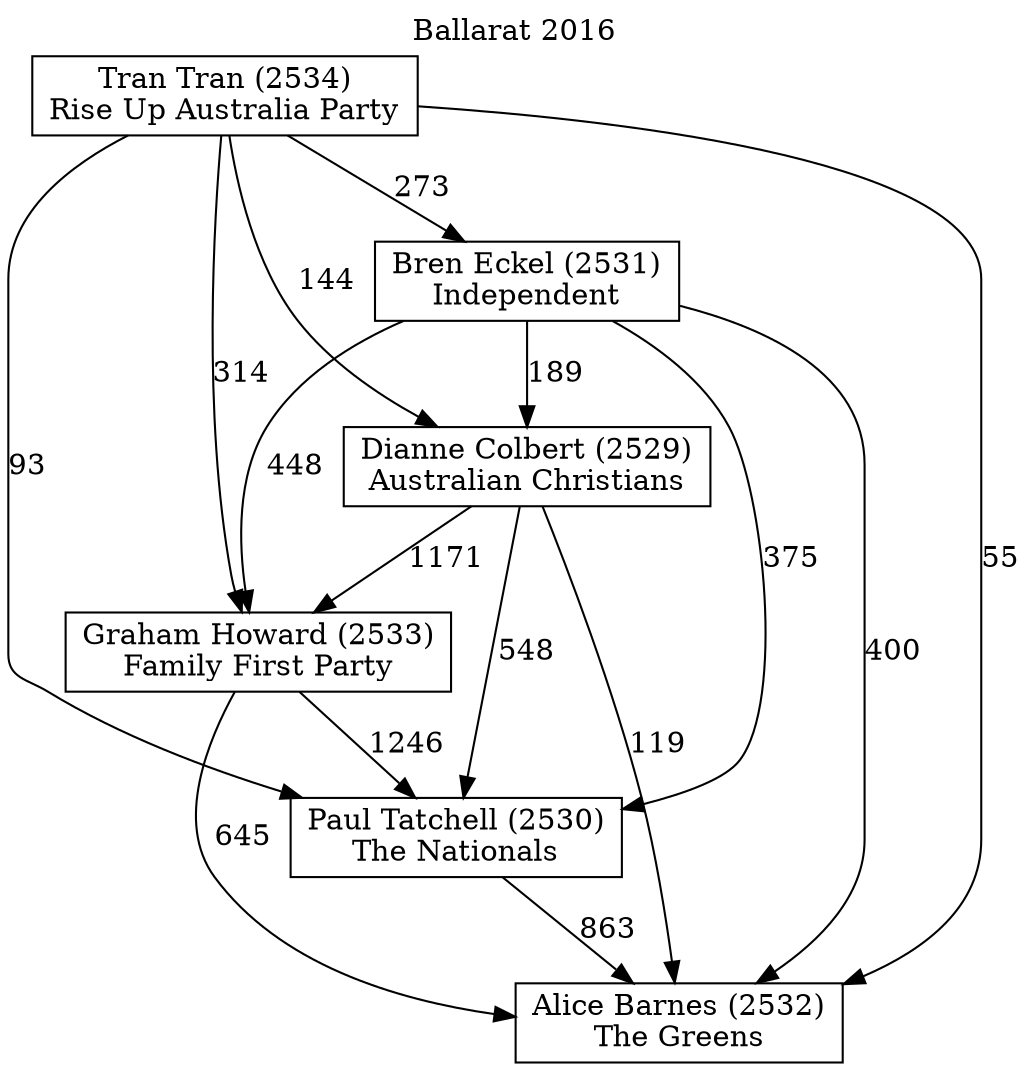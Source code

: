// House preference flow
digraph "Alice Barnes (2532)_Ballarat_2016" {
	graph [label="Ballarat 2016" labelloc=t mclimit=10]
	node [shape=box]
	"Alice Barnes (2532)" [label="Alice Barnes (2532)
The Greens"]
	"Bren Eckel (2531)" [label="Bren Eckel (2531)
Independent"]
	"Dianne Colbert (2529)" [label="Dianne Colbert (2529)
Australian Christians"]
	"Graham Howard (2533)" [label="Graham Howard (2533)
Family First Party"]
	"Paul Tatchell (2530)" [label="Paul Tatchell (2530)
The Nationals"]
	"Tran Tran (2534)" [label="Tran Tran (2534)
Rise Up Australia Party"]
	"Bren Eckel (2531)" -> "Alice Barnes (2532)" [label=400]
	"Bren Eckel (2531)" -> "Dianne Colbert (2529)" [label=189]
	"Bren Eckel (2531)" -> "Graham Howard (2533)" [label=448]
	"Bren Eckel (2531)" -> "Paul Tatchell (2530)" [label=375]
	"Dianne Colbert (2529)" -> "Alice Barnes (2532)" [label=119]
	"Dianne Colbert (2529)" -> "Graham Howard (2533)" [label=1171]
	"Dianne Colbert (2529)" -> "Paul Tatchell (2530)" [label=548]
	"Graham Howard (2533)" -> "Alice Barnes (2532)" [label=645]
	"Graham Howard (2533)" -> "Paul Tatchell (2530)" [label=1246]
	"Paul Tatchell (2530)" -> "Alice Barnes (2532)" [label=863]
	"Tran Tran (2534)" -> "Alice Barnes (2532)" [label=55]
	"Tran Tran (2534)" -> "Bren Eckel (2531)" [label=273]
	"Tran Tran (2534)" -> "Dianne Colbert (2529)" [label=144]
	"Tran Tran (2534)" -> "Graham Howard (2533)" [label=314]
	"Tran Tran (2534)" -> "Paul Tatchell (2530)" [label=93]
}
